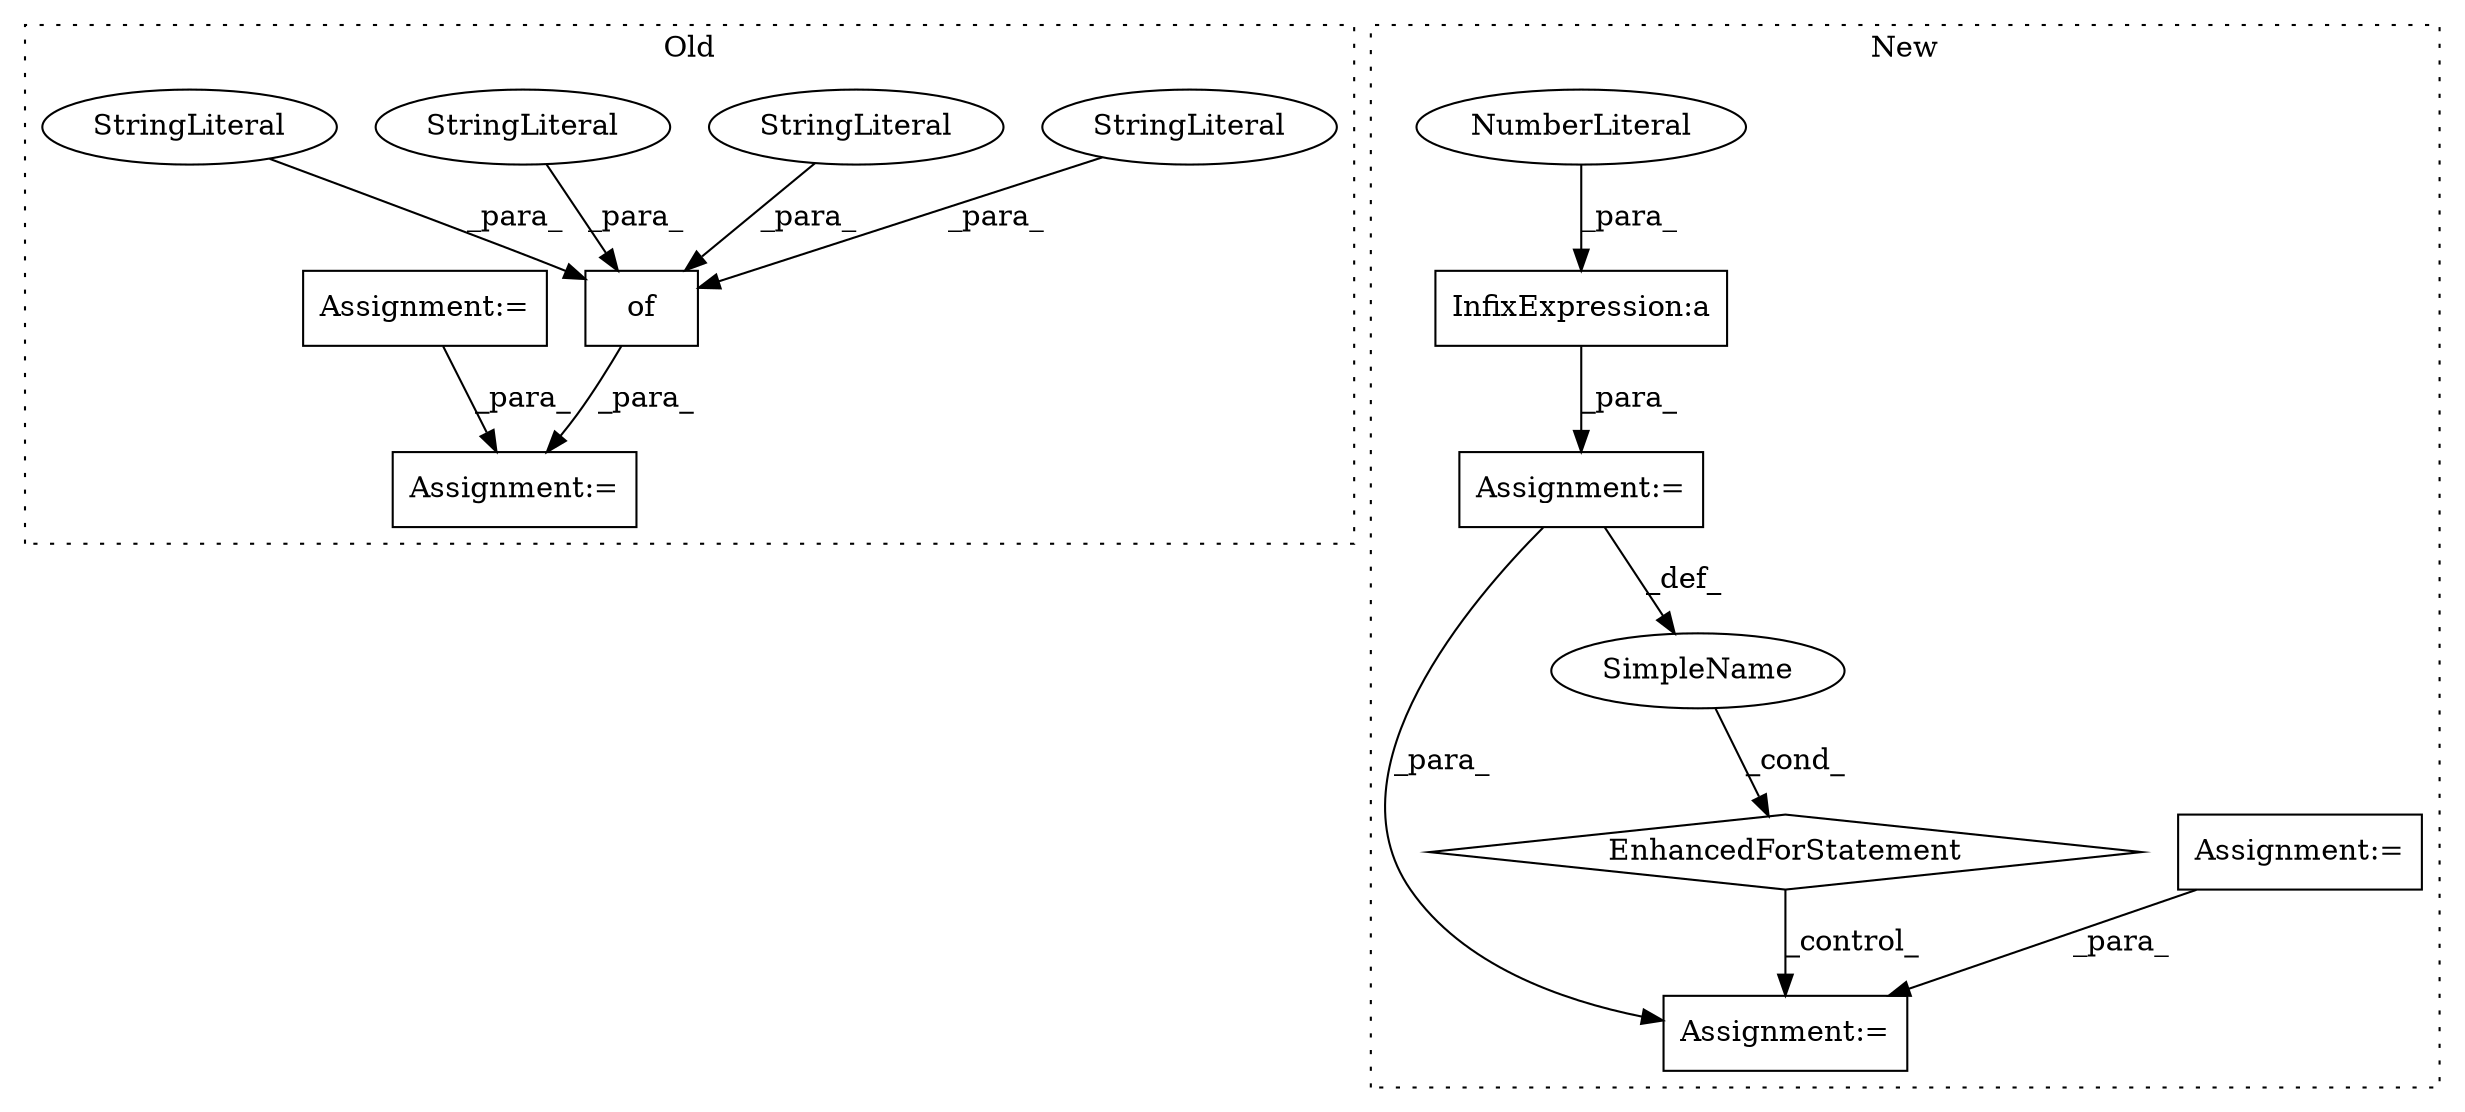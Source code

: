 digraph G {
subgraph cluster0 {
1 [label="of" a="32" s="3194,3270" l="3,1" shape="box"];
4 [label="Assignment:=" a="7" s="3338" l="1" shape="box"];
5 [label="StringLiteral" a="45" s="3206" l="23" shape="ellipse"];
6 [label="StringLiteral" a="45" s="3243" l="27" shape="ellipse"];
7 [label="StringLiteral" a="45" s="3230" l="12" shape="ellipse"];
10 [label="StringLiteral" a="45" s="3197" l="8" shape="ellipse"];
11 [label="Assignment:=" a="7" s="3286" l="1" shape="box"];
label = "Old";
style="dotted";
}
subgraph cluster1 {
2 [label="EnhancedForStatement" a="70" s="4217,4560" l="101,2" shape="diamond"];
3 [label="Assignment:=" a="7" s="4217,4560" l="101,2" shape="box"];
8 [label="Assignment:=" a="7" s="4573" l="2" shape="box"];
9 [label="SimpleName" a="42" s="4330" l="1" shape="ellipse"];
12 [label="Assignment:=" a="7" s="4099" l="1" shape="box"];
13 [label="InfixExpression:a" a="27" s="4519" l="3" shape="box"];
14 [label="NumberLiteral" a="34" s="4518" l="1" shape="ellipse"];
label = "New";
style="dotted";
}
1 -> 4 [label="_para_"];
2 -> 8 [label="_control_"];
3 -> 9 [label="_def_"];
3 -> 8 [label="_para_"];
5 -> 1 [label="_para_"];
6 -> 1 [label="_para_"];
7 -> 1 [label="_para_"];
9 -> 2 [label="_cond_"];
10 -> 1 [label="_para_"];
11 -> 4 [label="_para_"];
12 -> 8 [label="_para_"];
13 -> 3 [label="_para_"];
14 -> 13 [label="_para_"];
}